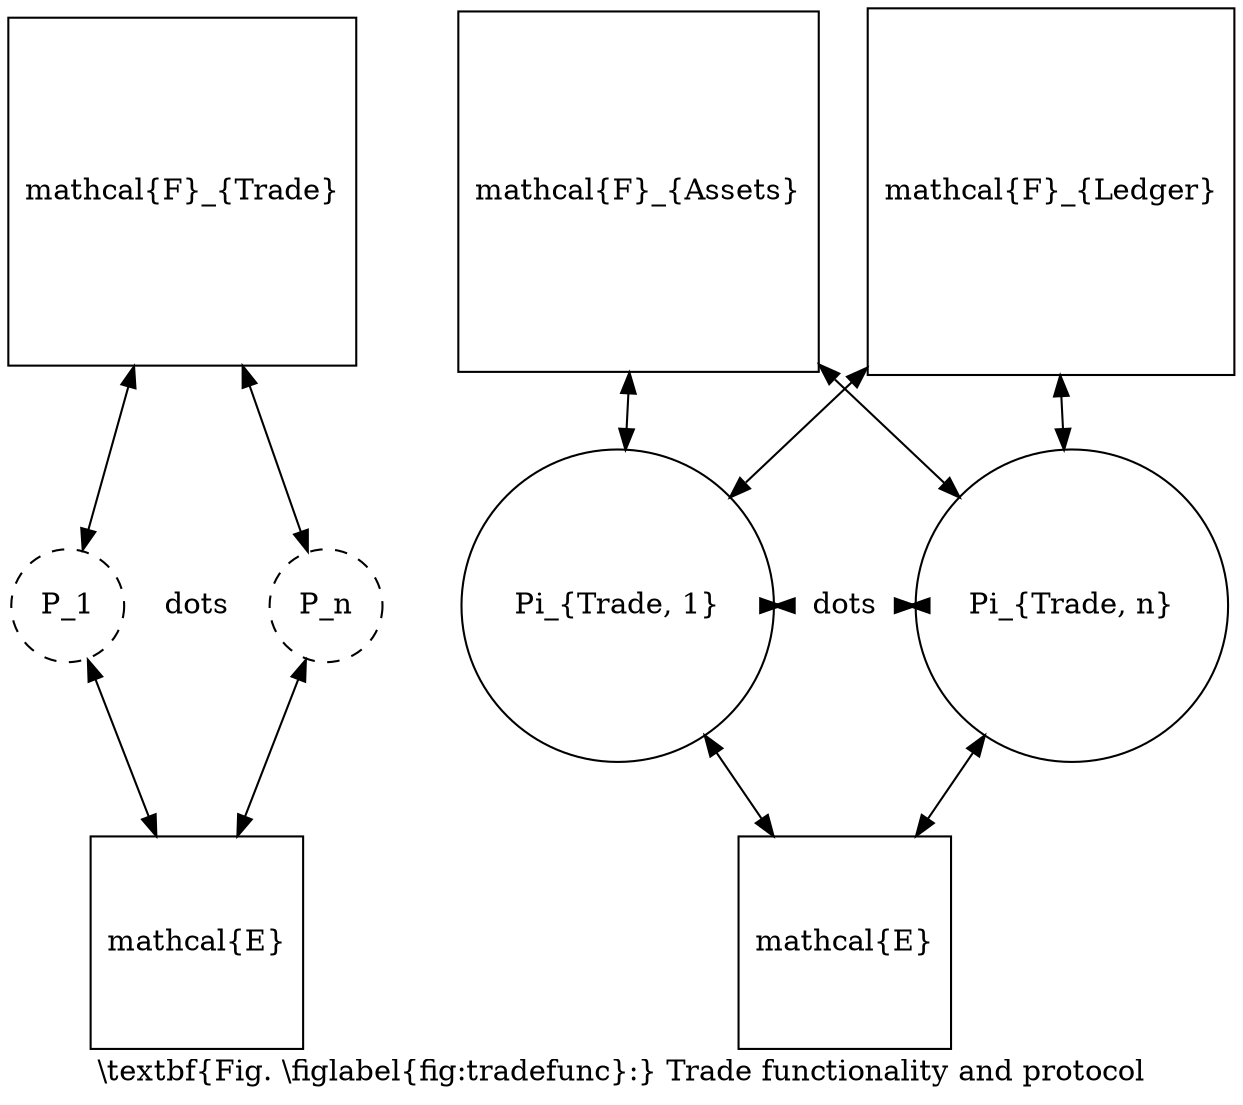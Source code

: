 digraph G {
  graph [
    texmode=raw,
    label="\\textbf{Fig. \\figlabel{fig:tradefunc}:} Trade functionality and protocol"
  ];
  node [shape="circle", texmode=math];
  edge [texmode=math, dir=both];
  nodesep=0.05;
  minlen=0.05;

  rankdir=BT;

  {
    graph [texlbl=""];

    env1 -> dum1;
    env1 -> dum2;

    {
      graph [texlbl=""];
      rank=same;
      rankdir=LR;
      dum1 -> dots1 [style="invis"];
      dots1 -> dum2 [style="invis"];
    }

    dum1 -> ftrade;
    dum2 -> ftrade;

    env1 [label="\mathcal{E}", shape="square"];
    dum1 [label="P_1", style="dashed"];
    dots1 [label="\dots", color="white"];
    dum2 [label="P_n", style="dashed"];
    ftrade [label="\mathcal{F}_{Trade}", shape="square"];
  }

  {
    graph [texlbl=""];

    env2 [label="\mathcal{E}", shape="square"];
    prot1 [label="\Pi_{Trade, 1}"];
    dots2 [label="\dots", color="white"];
    prot2 [label="\Pi_{Trade, n}"];
    ftrade [label="\mathcal{F}_{Trade}", shape="square"];
    fledger [label="\mathcal{F}_{Ledger}", shape="square"];
    fassets [label="\mathcal{F}_{Assets}", shape="square"];

    env2 -> prot1;
    env2 -> prot2;

    {
      graph [texlbl=""];
      rank=same;
      rankdir=LR;
      prot1 -> dots2;
      dots2 -> prot2;
    }

    prot1 -> fassets;
    prot2 -> fassets;
    prot1 -> fledger;
    prot2 -> fledger;
  }

  dum2 -> prot1 [
    style="invis", ltail=cluster0, lhead=cluster1, constraint=false
  ];
}
